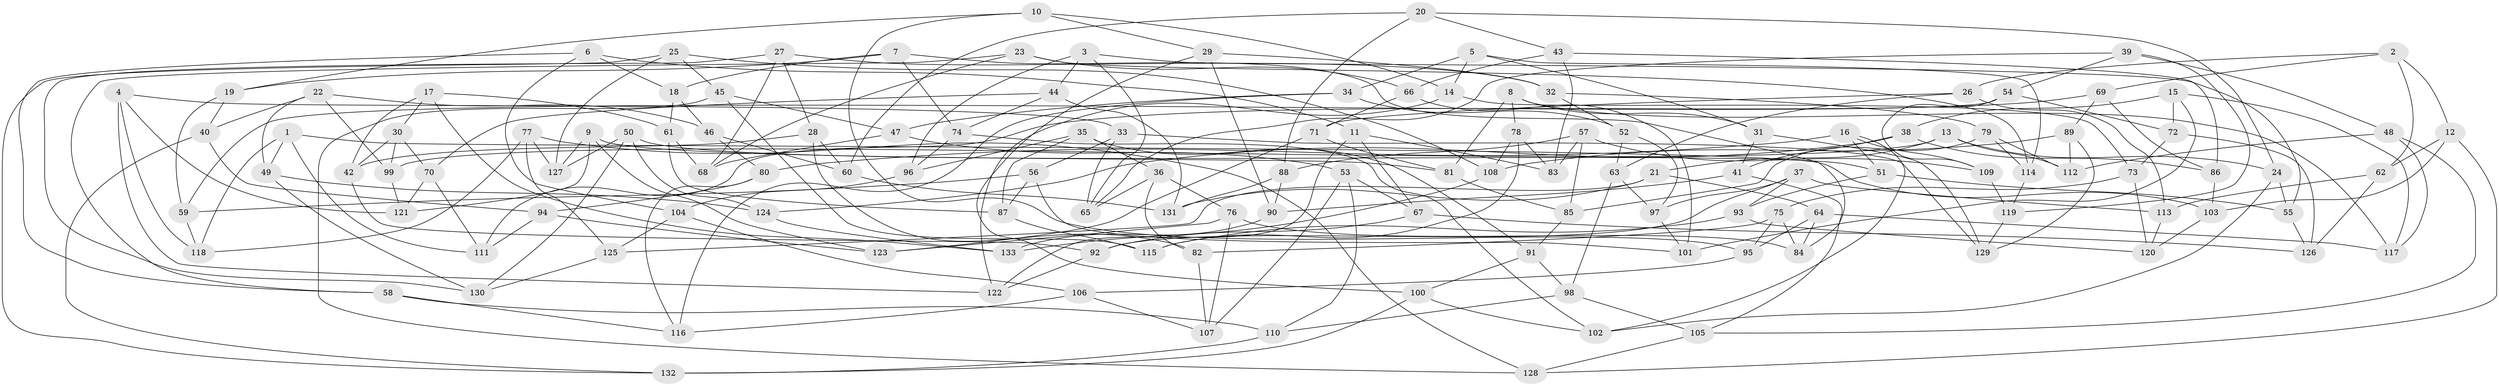 // Generated by graph-tools (version 1.1) at 2025/38/03/09/25 02:38:16]
// undirected, 133 vertices, 266 edges
graph export_dot {
graph [start="1"]
  node [color=gray90,style=filled];
  1;
  2;
  3;
  4;
  5;
  6;
  7;
  8;
  9;
  10;
  11;
  12;
  13;
  14;
  15;
  16;
  17;
  18;
  19;
  20;
  21;
  22;
  23;
  24;
  25;
  26;
  27;
  28;
  29;
  30;
  31;
  32;
  33;
  34;
  35;
  36;
  37;
  38;
  39;
  40;
  41;
  42;
  43;
  44;
  45;
  46;
  47;
  48;
  49;
  50;
  51;
  52;
  53;
  54;
  55;
  56;
  57;
  58;
  59;
  60;
  61;
  62;
  63;
  64;
  65;
  66;
  67;
  68;
  69;
  70;
  71;
  72;
  73;
  74;
  75;
  76;
  77;
  78;
  79;
  80;
  81;
  82;
  83;
  84;
  85;
  86;
  87;
  88;
  89;
  90;
  91;
  92;
  93;
  94;
  95;
  96;
  97;
  98;
  99;
  100;
  101;
  102;
  103;
  104;
  105;
  106;
  107;
  108;
  109;
  110;
  111;
  112;
  113;
  114;
  115;
  116;
  117;
  118;
  119;
  120;
  121;
  122;
  123;
  124;
  125;
  126;
  127;
  128;
  129;
  130;
  131;
  132;
  133;
  1 -- 49;
  1 -- 118;
  1 -- 103;
  1 -- 111;
  2 -- 69;
  2 -- 26;
  2 -- 12;
  2 -- 62;
  3 -- 55;
  3 -- 44;
  3 -- 96;
  3 -- 65;
  4 -- 118;
  4 -- 122;
  4 -- 33;
  4 -- 121;
  5 -- 114;
  5 -- 14;
  5 -- 31;
  5 -- 34;
  6 -- 11;
  6 -- 104;
  6 -- 58;
  6 -- 18;
  7 -- 18;
  7 -- 74;
  7 -- 19;
  7 -- 84;
  8 -- 78;
  8 -- 117;
  8 -- 81;
  8 -- 31;
  9 -- 123;
  9 -- 121;
  9 -- 127;
  9 -- 81;
  10 -- 95;
  10 -- 29;
  10 -- 14;
  10 -- 19;
  11 -- 67;
  11 -- 122;
  11 -- 83;
  12 -- 103;
  12 -- 62;
  12 -- 128;
  13 -- 21;
  13 -- 24;
  13 -- 99;
  13 -- 112;
  14 -- 73;
  14 -- 122;
  15 -- 38;
  15 -- 117;
  15 -- 72;
  15 -- 101;
  16 -- 80;
  16 -- 51;
  16 -- 109;
  16 -- 102;
  17 -- 30;
  17 -- 61;
  17 -- 42;
  17 -- 133;
  18 -- 46;
  18 -- 61;
  19 -- 59;
  19 -- 40;
  20 -- 43;
  20 -- 24;
  20 -- 88;
  20 -- 60;
  21 -- 131;
  21 -- 64;
  21 -- 125;
  22 -- 49;
  22 -- 46;
  22 -- 99;
  22 -- 40;
  23 -- 58;
  23 -- 66;
  23 -- 68;
  23 -- 114;
  24 -- 102;
  24 -- 55;
  25 -- 132;
  25 -- 45;
  25 -- 127;
  25 -- 108;
  26 -- 63;
  26 -- 113;
  26 -- 71;
  27 -- 68;
  27 -- 28;
  27 -- 32;
  27 -- 130;
  28 -- 82;
  28 -- 60;
  28 -- 42;
  29 -- 90;
  29 -- 100;
  29 -- 32;
  30 -- 70;
  30 -- 99;
  30 -- 42;
  31 -- 41;
  31 -- 129;
  32 -- 52;
  32 -- 79;
  33 -- 56;
  33 -- 129;
  33 -- 65;
  34 -- 52;
  34 -- 47;
  34 -- 116;
  35 -- 87;
  35 -- 91;
  35 -- 36;
  35 -- 96;
  36 -- 82;
  36 -- 65;
  36 -- 76;
  37 -- 97;
  37 -- 93;
  37 -- 113;
  37 -- 92;
  38 -- 41;
  38 -- 124;
  38 -- 86;
  39 -- 48;
  39 -- 54;
  39 -- 65;
  39 -- 119;
  40 -- 132;
  40 -- 94;
  41 -- 105;
  41 -- 90;
  42 -- 92;
  43 -- 66;
  43 -- 86;
  43 -- 83;
  44 -- 70;
  44 -- 74;
  44 -- 131;
  45 -- 47;
  45 -- 128;
  45 -- 115;
  46 -- 80;
  46 -- 60;
  47 -- 68;
  47 -- 53;
  48 -- 105;
  48 -- 117;
  48 -- 112;
  49 -- 124;
  49 -- 130;
  50 -- 51;
  50 -- 127;
  50 -- 130;
  50 -- 124;
  51 -- 93;
  51 -- 55;
  52 -- 63;
  52 -- 97;
  53 -- 107;
  53 -- 67;
  53 -- 110;
  54 -- 109;
  54 -- 59;
  54 -- 72;
  55 -- 126;
  56 -- 87;
  56 -- 59;
  56 -- 101;
  57 -- 83;
  57 -- 88;
  57 -- 109;
  57 -- 85;
  58 -- 116;
  58 -- 110;
  59 -- 118;
  60 -- 131;
  61 -- 87;
  61 -- 68;
  62 -- 113;
  62 -- 126;
  63 -- 97;
  63 -- 98;
  64 -- 84;
  64 -- 95;
  64 -- 117;
  66 -- 101;
  66 -- 71;
  67 -- 126;
  67 -- 92;
  69 -- 89;
  69 -- 86;
  69 -- 111;
  70 -- 111;
  70 -- 121;
  71 -- 123;
  71 -- 81;
  72 -- 126;
  72 -- 73;
  73 -- 75;
  73 -- 120;
  74 -- 96;
  74 -- 102;
  75 -- 82;
  75 -- 84;
  75 -- 95;
  76 -- 107;
  76 -- 84;
  76 -- 123;
  77 -- 127;
  77 -- 118;
  77 -- 128;
  77 -- 125;
  78 -- 83;
  78 -- 108;
  78 -- 115;
  79 -- 112;
  79 -- 85;
  79 -- 114;
  80 -- 94;
  80 -- 116;
  81 -- 85;
  82 -- 107;
  85 -- 91;
  86 -- 103;
  87 -- 115;
  88 -- 131;
  88 -- 90;
  89 -- 108;
  89 -- 129;
  89 -- 112;
  90 -- 133;
  91 -- 100;
  91 -- 98;
  92 -- 122;
  93 -- 115;
  93 -- 120;
  94 -- 111;
  94 -- 123;
  95 -- 106;
  96 -- 104;
  97 -- 101;
  98 -- 110;
  98 -- 105;
  99 -- 121;
  100 -- 132;
  100 -- 102;
  103 -- 120;
  104 -- 106;
  104 -- 125;
  105 -- 128;
  106 -- 107;
  106 -- 116;
  108 -- 133;
  109 -- 119;
  110 -- 132;
  113 -- 120;
  114 -- 119;
  119 -- 129;
  124 -- 133;
  125 -- 130;
}
